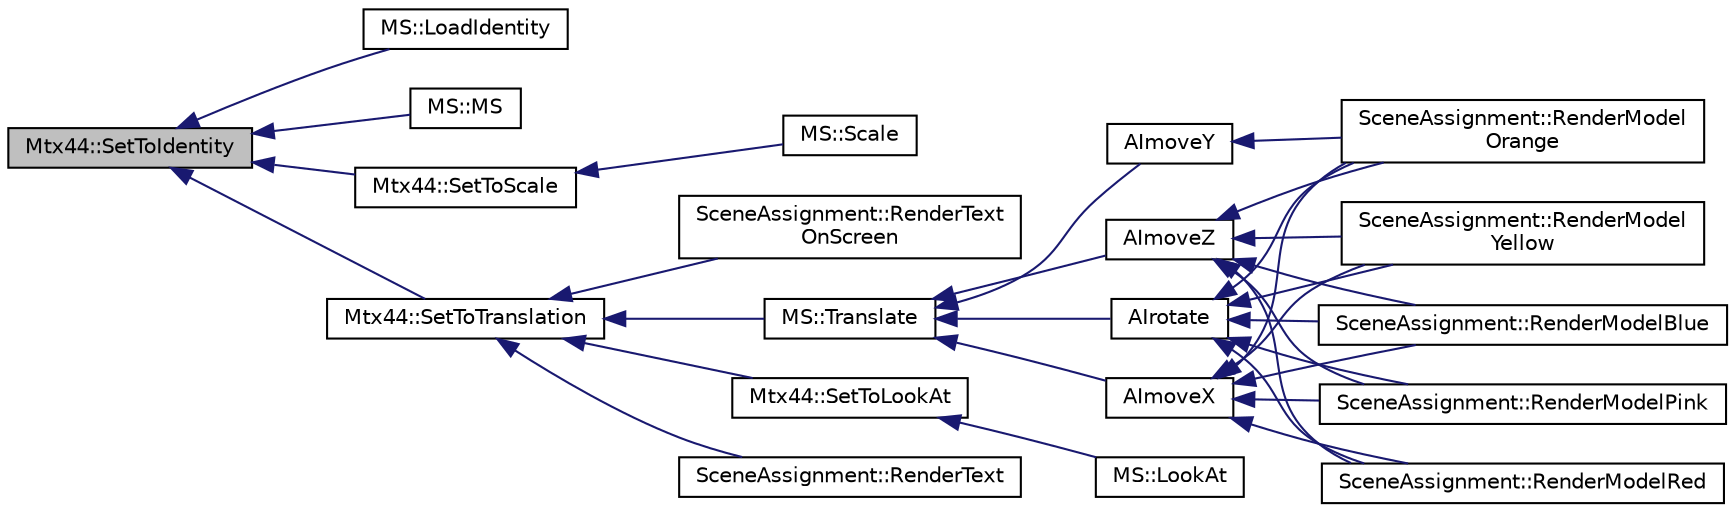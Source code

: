 digraph "Mtx44::SetToIdentity"
{
  bgcolor="transparent";
  edge [fontname="Helvetica",fontsize="10",labelfontname="Helvetica",labelfontsize="10"];
  node [fontname="Helvetica",fontsize="10",shape=record];
  rankdir="LR";
  Node1 [label="Mtx44::SetToIdentity",height=0.2,width=0.4,color="black", fillcolor="grey75", style="filled", fontcolor="black"];
  Node1 -> Node2 [dir="back",color="midnightblue",fontsize="10",style="solid",fontname="Helvetica"];
  Node2 [label="MS::LoadIdentity",height=0.2,width=0.4,color="black",URL="$classMS.html#a77c5f7e4a21ea48dcf902a7ff6824a11",tooltip="Replace the top matrix with an identity matrix. "];
  Node1 -> Node3 [dir="back",color="midnightblue",fontsize="10",style="solid",fontname="Helvetica"];
  Node3 [label="MS::MS",height=0.2,width=0.4,color="black",URL="$classMS.html#adddd1194f4978eab6618be6a22ed8e48",tooltip="MS default constructor. "];
  Node1 -> Node4 [dir="back",color="midnightblue",fontsize="10",style="solid",fontname="Helvetica"];
  Node4 [label="Mtx44::SetToScale",height=0.2,width=0.4,color="black",URL="$classMtx44.html#a04c49a922f8e8ffcb57a90c6ce955600",tooltip="Set this matrix to a scaling matrix with scale factors sx, sy and sz. "];
  Node4 -> Node5 [dir="back",color="midnightblue",fontsize="10",style="solid",fontname="Helvetica"];
  Node5 [label="MS::Scale",height=0.2,width=0.4,color="black",URL="$classMS.html#a52109795de960e24663b315e9128533f",tooltip="Multiply the top matrix with a scale matrix based on the following parameters. "];
  Node1 -> Node6 [dir="back",color="midnightblue",fontsize="10",style="solid",fontname="Helvetica"];
  Node6 [label="Mtx44::SetToTranslation",height=0.2,width=0.4,color="black",URL="$classMtx44.html#a0cc88cc5c648da14effba480c4d2ac70",tooltip="Set this matrix to a translation matrix with translation of (x, y, z) "];
  Node6 -> Node7 [dir="back",color="midnightblue",fontsize="10",style="solid",fontname="Helvetica"];
  Node7 [label="SceneAssignment::RenderText",height=0.2,width=0.4,color="black",URL="$classSceneAssignment.html#a28a49afab7cb2355273d68fb3d81e9d2",tooltip="Render a function that enable text rendering in the world space /*. "];
  Node6 -> Node8 [dir="back",color="midnightblue",fontsize="10",style="solid",fontname="Helvetica"];
  Node8 [label="SceneAssignment::RenderText\lOnScreen",height=0.2,width=0.4,color="black",URL="$classSceneAssignment.html#a64e577bf1a61c003a588d4e183dc00da",tooltip="Render a function that enable text rendering on screen /*. "];
  Node6 -> Node9 [dir="back",color="midnightblue",fontsize="10",style="solid",fontname="Helvetica"];
  Node9 [label="MS::Translate",height=0.2,width=0.4,color="black",URL="$classMS.html#a7e94a35ce566fe3ec49c92b6c4bb663a",tooltip="Multiply the top matrix with a translation matrix based on the following parameters. "];
  Node9 -> Node10 [dir="back",color="midnightblue",fontsize="10",style="solid",fontname="Helvetica"];
  Node10 [label="AImoveX",height=0.2,width=0.4,color="black",URL="$MoveAI_8h.html#af55a8b89546632ccc24333cd85497f56",tooltip="NPC movement across X-axis. "];
  Node10 -> Node11 [dir="back",color="midnightblue",fontsize="10",style="solid",fontname="Helvetica"];
  Node11 [label="SceneAssignment::RenderModelBlue",height=0.2,width=0.4,color="black",URL="$classSceneAssignment.html#abf585e5d1fdd2c8debd3fcf316e623bd",tooltip="Render the moving blue NPC /*. "];
  Node10 -> Node12 [dir="back",color="midnightblue",fontsize="10",style="solid",fontname="Helvetica"];
  Node12 [label="SceneAssignment::RenderModel\lOrange",height=0.2,width=0.4,color="black",URL="$classSceneAssignment.html#a45057482d3f7f1a8c707f0b295706064",tooltip="Render the moving orange NPC /*. "];
  Node10 -> Node13 [dir="back",color="midnightblue",fontsize="10",style="solid",fontname="Helvetica"];
  Node13 [label="SceneAssignment::RenderModelPink",height=0.2,width=0.4,color="black",URL="$classSceneAssignment.html#abd10780f623e97a68100b2ce5964463f",tooltip="Render the moving pink NPC /*. "];
  Node10 -> Node14 [dir="back",color="midnightblue",fontsize="10",style="solid",fontname="Helvetica"];
  Node14 [label="SceneAssignment::RenderModelRed",height=0.2,width=0.4,color="black",URL="$classSceneAssignment.html#a6758c42e3e4eb7876bb8dae868d9eff1",tooltip="Render the moving red NPC /*. "];
  Node10 -> Node15 [dir="back",color="midnightblue",fontsize="10",style="solid",fontname="Helvetica"];
  Node15 [label="SceneAssignment::RenderModel\lYellow",height=0.2,width=0.4,color="black",URL="$classSceneAssignment.html#a245b19fa2b4358859cae292397df3829",tooltip="Render the moving yellow NPC /*. "];
  Node9 -> Node16 [dir="back",color="midnightblue",fontsize="10",style="solid",fontname="Helvetica"];
  Node16 [label="AImoveY",height=0.2,width=0.4,color="black",URL="$MoveAI_8h.html#acb324d59146f8bee4cd2fe510905238d",tooltip="NPC movement across Y-axis. "];
  Node16 -> Node12 [dir="back",color="midnightblue",fontsize="10",style="solid",fontname="Helvetica"];
  Node9 -> Node17 [dir="back",color="midnightblue",fontsize="10",style="solid",fontname="Helvetica"];
  Node17 [label="AImoveZ",height=0.2,width=0.4,color="black",URL="$MoveAI_8h.html#a56c28ad094cfc89f9414922b934905c2",tooltip="NPC movement across Z-axis. "];
  Node17 -> Node11 [dir="back",color="midnightblue",fontsize="10",style="solid",fontname="Helvetica"];
  Node17 -> Node12 [dir="back",color="midnightblue",fontsize="10",style="solid",fontname="Helvetica"];
  Node17 -> Node13 [dir="back",color="midnightblue",fontsize="10",style="solid",fontname="Helvetica"];
  Node17 -> Node14 [dir="back",color="midnightblue",fontsize="10",style="solid",fontname="Helvetica"];
  Node17 -> Node15 [dir="back",color="midnightblue",fontsize="10",style="solid",fontname="Helvetica"];
  Node9 -> Node18 [dir="back",color="midnightblue",fontsize="10",style="solid",fontname="Helvetica"];
  Node18 [label="AIrotate",height=0.2,width=0.4,color="black",URL="$MoveAI_8h.html#a3b8b07f3903b4f7219487490ad9fa6d0",tooltip="Rotate NPC. "];
  Node18 -> Node11 [dir="back",color="midnightblue",fontsize="10",style="solid",fontname="Helvetica"];
  Node18 -> Node12 [dir="back",color="midnightblue",fontsize="10",style="solid",fontname="Helvetica"];
  Node18 -> Node13 [dir="back",color="midnightblue",fontsize="10",style="solid",fontname="Helvetica"];
  Node18 -> Node14 [dir="back",color="midnightblue",fontsize="10",style="solid",fontname="Helvetica"];
  Node18 -> Node15 [dir="back",color="midnightblue",fontsize="10",style="solid",fontname="Helvetica"];
  Node6 -> Node19 [dir="back",color="midnightblue",fontsize="10",style="solid",fontname="Helvetica"];
  Node19 [label="Mtx44::SetToLookAt",height=0.2,width=0.4,color="black",URL="$classMtx44.html#a7c3d2d30d9ed5bfca2ba97d0e570930f",tooltip="Set matrix to be a lookat matrix. "];
  Node19 -> Node20 [dir="back",color="midnightblue",fontsize="10",style="solid",fontname="Helvetica"];
  Node20 [label="MS::LookAt",height=0.2,width=0.4,color="black",URL="$classMS.html#a2638cd3249260877cc31329978fb6b38",tooltip="Setup lookat matrix and push to matrix stack. "];
}
